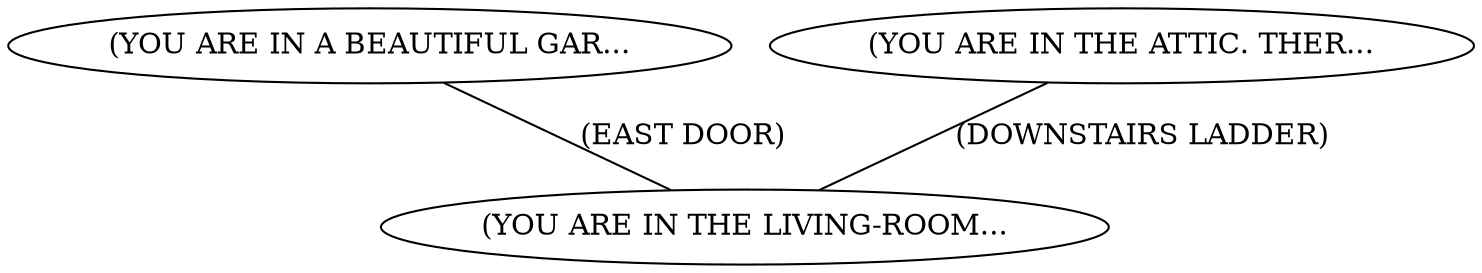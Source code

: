 graph {
LIVING_ROOM[label="(YOU ARE IN THE LIVING-ROOM..."];
GARDEN[label="(YOU ARE IN A BEAUTIFUL GAR..."];
ATTIC[label="(YOU ARE IN THE ATTIC. THER..."];
GARDEN--LIVING_ROOM[label="(EAST DOOR)"];
ATTIC--LIVING_ROOM[label="(DOWNSTAIRS LADDER)"];}